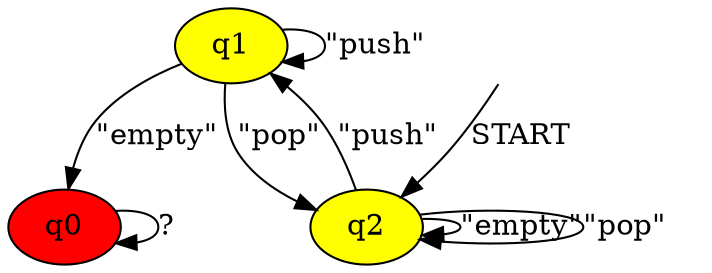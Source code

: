 digraph G {
  q0 -> q0 [label="?"];
  q1 -> q2 [label="\"pop\""];
  q1 -> q1 [label="\"push\""];
  q1 -> q0 [label="\"empty\""];
  q2 -> q2 [label="\"empty\""];
  q2 -> q2 [label="\"pop\""];
  q2 -> q1 [label="\"push\""];
  start [shape=none, style=invis];
  start -> q2 [label="START"];
  q2 [style=filled, fillcolor=yellow]
  q1 [style=filled, fillcolor=yellow]
  q0 [style=filled, fillcolor=red]
}
